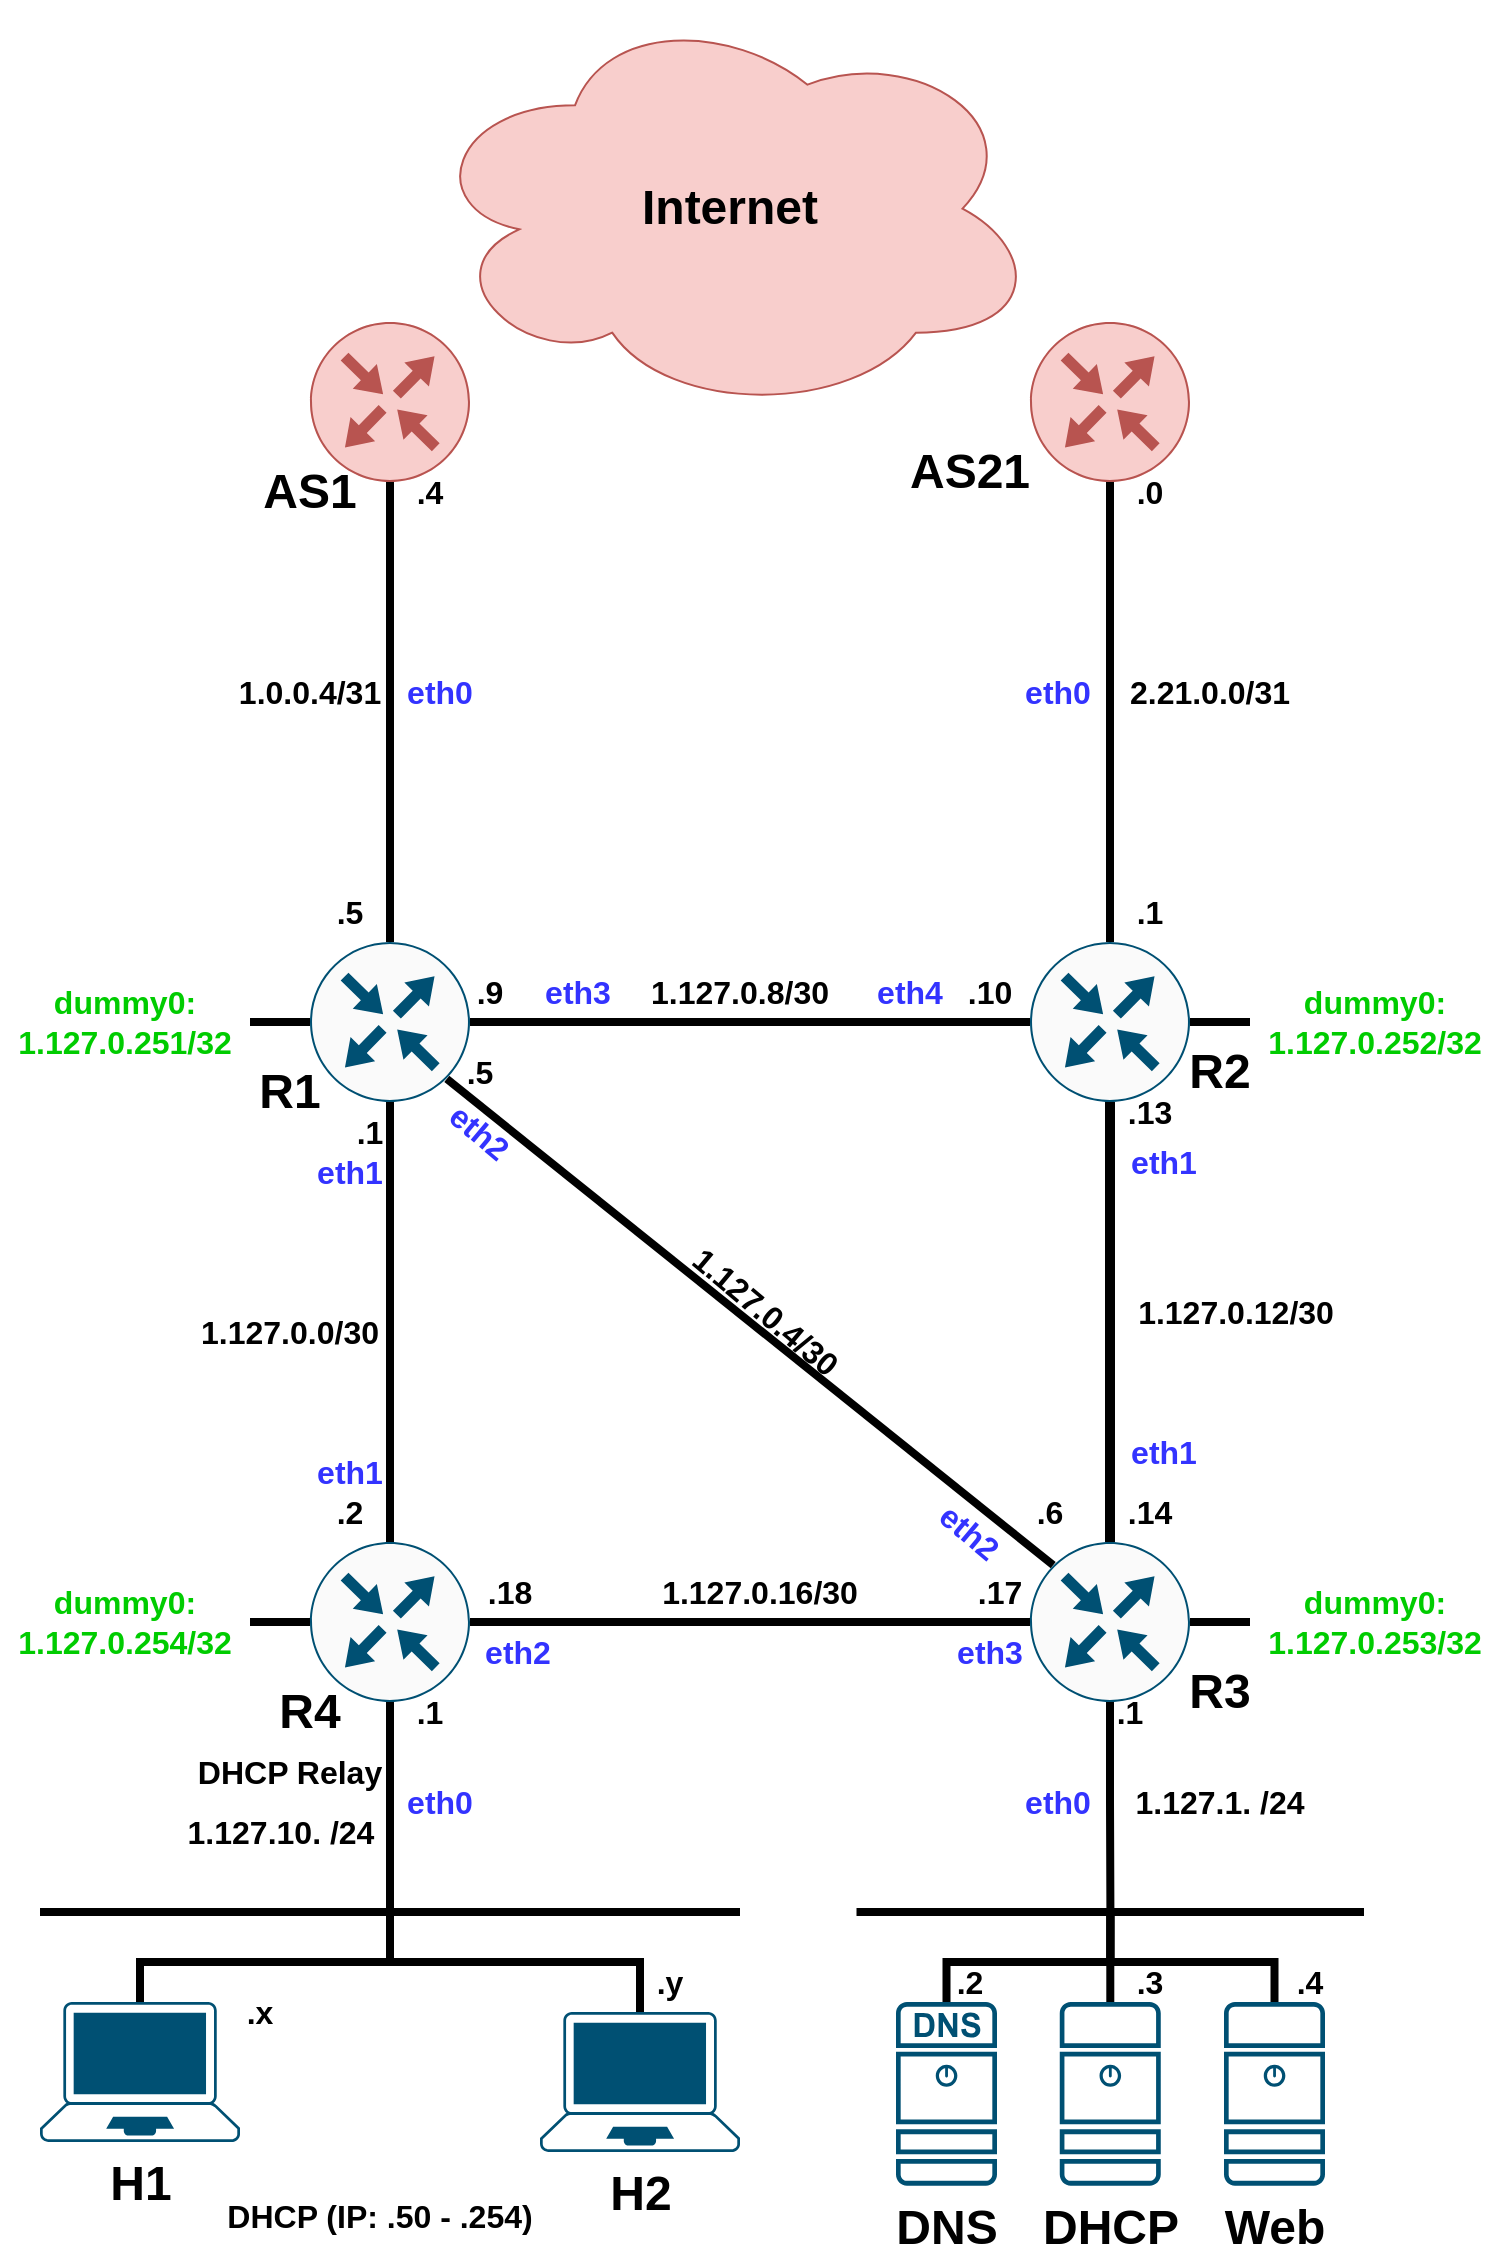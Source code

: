 <mxfile version="24.7.16">
  <diagram id="6a731a19-8d31-9384-78a2-239565b7b9f0" name="Page-1">
    <mxGraphModel dx="1122" dy="1901" grid="1" gridSize="10" guides="1" tooltips="1" connect="1" arrows="1" fold="1" page="1" pageScale="1" pageWidth="827" pageHeight="1169" background="none" math="0" shadow="0">
      <root>
        <mxCell id="0" />
        <mxCell id="1" parent="0" />
        <mxCell id="h0AL50Lepu56JF0wdNvR-8" style="edgeStyle=orthogonalEdgeStyle;rounded=0;orthogonalLoop=1;jettySize=auto;html=1;strokeWidth=4;endArrow=none;endFill=0;" edge="1" parent="1" source="ItPB-mEAVBlqhZSRhztY-2257" target="h0AL50Lepu56JF0wdNvR-2">
          <mxGeometry relative="1" as="geometry" />
        </mxCell>
        <mxCell id="ItPB-mEAVBlqhZSRhztY-2257" value="" style="sketch=0;points=[[0.5,0,0],[1,0.5,0],[0.5,1,0],[0,0.5,0],[0.145,0.145,0],[0.856,0.145,0],[0.855,0.856,0],[0.145,0.855,0]];verticalLabelPosition=bottom;html=1;verticalAlign=top;aspect=fixed;align=center;pointerEvents=1;shape=mxgraph.cisco19.rect;prIcon=router;fillColor=#FAFAFA;strokeColor=#005073;" parent="1" vertex="1">
          <mxGeometry x="280" y="140" width="80" height="80" as="geometry" />
        </mxCell>
        <mxCell id="h0AL50Lepu56JF0wdNvR-10" style="edgeStyle=orthogonalEdgeStyle;rounded=0;orthogonalLoop=1;jettySize=auto;html=1;strokeWidth=4;endArrow=none;endFill=0;" edge="1" parent="1" source="ItPB-mEAVBlqhZSRhztY-2258" target="h0AL50Lepu56JF0wdNvR-3">
          <mxGeometry relative="1" as="geometry" />
        </mxCell>
        <mxCell id="ItPB-mEAVBlqhZSRhztY-2258" value="" style="sketch=0;points=[[0.5,0,0],[1,0.5,0],[0.5,1,0],[0,0.5,0],[0.145,0.145,0],[0.856,0.145,0],[0.855,0.856,0],[0.145,0.855,0]];verticalLabelPosition=bottom;html=1;verticalAlign=top;aspect=fixed;align=center;pointerEvents=1;shape=mxgraph.cisco19.rect;prIcon=router;fillColor=#FAFAFA;strokeColor=#005073;" parent="1" vertex="1">
          <mxGeometry x="640" y="140" width="80" height="80" as="geometry" />
        </mxCell>
        <mxCell id="ItPB-mEAVBlqhZSRhztY-2261" style="edgeStyle=orthogonalEdgeStyle;rounded=0;orthogonalLoop=1;jettySize=auto;html=1;entryX=0.5;entryY=1;entryDx=0;entryDy=0;entryPerimeter=0;endArrow=none;endFill=0;strokeWidth=4;" parent="1" source="ItPB-mEAVBlqhZSRhztY-2259" target="ItPB-mEAVBlqhZSRhztY-2257" edge="1">
          <mxGeometry relative="1" as="geometry">
            <mxPoint x="320" y="240" as="targetPoint" />
          </mxGeometry>
        </mxCell>
        <mxCell id="ItPB-mEAVBlqhZSRhztY-2262" style="edgeStyle=orthogonalEdgeStyle;rounded=0;orthogonalLoop=1;jettySize=auto;html=1;endArrow=none;endFill=0;strokeWidth=4;" parent="1" source="ItPB-mEAVBlqhZSRhztY-2259" target="ItPB-mEAVBlqhZSRhztY-2260" edge="1">
          <mxGeometry relative="1" as="geometry" />
        </mxCell>
        <mxCell id="ItPB-mEAVBlqhZSRhztY-2289" style="edgeStyle=orthogonalEdgeStyle;rounded=0;orthogonalLoop=1;jettySize=auto;html=1;endArrow=none;endFill=0;strokeWidth=4;" parent="1" source="ItPB-mEAVBlqhZSRhztY-2259" target="ItPB-mEAVBlqhZSRhztY-2279" edge="1">
          <mxGeometry relative="1" as="geometry" />
        </mxCell>
        <mxCell id="h0AL50Lepu56JF0wdNvR-9" style="edgeStyle=orthogonalEdgeStyle;rounded=0;orthogonalLoop=1;jettySize=auto;html=1;entryX=1;entryY=0.5;entryDx=0;entryDy=0;strokeWidth=4;endArrow=none;endFill=0;" edge="1" parent="1" source="ItPB-mEAVBlqhZSRhztY-2259" target="h0AL50Lepu56JF0wdNvR-6">
          <mxGeometry relative="1" as="geometry" />
        </mxCell>
        <mxCell id="ItPB-mEAVBlqhZSRhztY-2259" value="" style="sketch=0;points=[[0.5,0,0],[1,0.5,0],[0.5,1,0],[0,0.5,0],[0.145,0.145,0],[0.856,0.145,0],[0.855,0.856,0],[0.145,0.855,0]];verticalLabelPosition=bottom;html=1;verticalAlign=top;aspect=fixed;align=center;pointerEvents=1;shape=mxgraph.cisco19.rect;prIcon=router;fillColor=#FAFAFA;strokeColor=#005073;" parent="1" vertex="1">
          <mxGeometry x="280" y="440" width="80" height="80" as="geometry" />
        </mxCell>
        <mxCell id="ItPB-mEAVBlqhZSRhztY-2294" style="edgeStyle=orthogonalEdgeStyle;rounded=0;orthogonalLoop=1;jettySize=auto;html=1;endArrow=none;endFill=0;strokeWidth=4;" parent="1" source="ItPB-mEAVBlqhZSRhztY-2260" target="ItPB-mEAVBlqhZSRhztY-2280" edge="1">
          <mxGeometry relative="1" as="geometry" />
        </mxCell>
        <mxCell id="h0AL50Lepu56JF0wdNvR-11" style="edgeStyle=orthogonalEdgeStyle;rounded=0;orthogonalLoop=1;jettySize=auto;html=1;strokeWidth=4;endArrow=none;endFill=0;" edge="1" parent="1" source="ItPB-mEAVBlqhZSRhztY-2260" target="h0AL50Lepu56JF0wdNvR-4">
          <mxGeometry relative="1" as="geometry" />
        </mxCell>
        <mxCell id="ItPB-mEAVBlqhZSRhztY-2260" value="" style="sketch=0;points=[[0.5,0,0],[1,0.5,0],[0.5,1,0],[0,0.5,0],[0.145,0.145,0],[0.856,0.145,0],[0.855,0.856,0],[0.145,0.855,0]];verticalLabelPosition=bottom;html=1;verticalAlign=top;aspect=fixed;align=center;pointerEvents=1;shape=mxgraph.cisco19.rect;prIcon=router;fillColor=#FAFAFA;strokeColor=#005073;" parent="1" vertex="1">
          <mxGeometry x="640" y="440" width="80" height="80" as="geometry" />
        </mxCell>
        <mxCell id="ItPB-mEAVBlqhZSRhztY-2263" style="edgeStyle=orthogonalEdgeStyle;rounded=0;orthogonalLoop=1;jettySize=auto;html=1;entryX=0.5;entryY=1;entryDx=0;entryDy=0;entryPerimeter=0;endArrow=none;endFill=0;strokeWidth=5;" parent="1" source="ItPB-mEAVBlqhZSRhztY-2260" target="ItPB-mEAVBlqhZSRhztY-2258" edge="1">
          <mxGeometry relative="1" as="geometry" />
        </mxCell>
        <mxCell id="ItPB-mEAVBlqhZSRhztY-2264" style="edgeStyle=orthogonalEdgeStyle;rounded=0;orthogonalLoop=1;jettySize=auto;html=1;entryX=0;entryY=0.5;entryDx=0;entryDy=0;entryPerimeter=0;strokeWidth=4;endArrow=none;endFill=0;" parent="1" source="ItPB-mEAVBlqhZSRhztY-2257" target="ItPB-mEAVBlqhZSRhztY-2258" edge="1">
          <mxGeometry relative="1" as="geometry" />
        </mxCell>
        <mxCell id="ItPB-mEAVBlqhZSRhztY-2265" style="rounded=0;orthogonalLoop=1;jettySize=auto;html=1;entryX=0.855;entryY=0.856;entryDx=0;entryDy=0;entryPerimeter=0;endArrow=none;endFill=0;strokeWidth=4;exitX=0.145;exitY=0.145;exitDx=0;exitDy=0;exitPerimeter=0;" parent="1" source="ItPB-mEAVBlqhZSRhztY-2260" target="ItPB-mEAVBlqhZSRhztY-2257" edge="1">
          <mxGeometry relative="1" as="geometry">
            <mxPoint x="500" y="410" as="sourcePoint" />
          </mxGeometry>
        </mxCell>
        <mxCell id="ItPB-mEAVBlqhZSRhztY-2266" value="" style="sketch=0;points=[[0.5,0,0],[1,0.5,0],[0.5,1,0],[0,0.5,0],[0.145,0.145,0],[0.856,0.145,0],[0.855,0.856,0],[0.145,0.855,0]];verticalLabelPosition=bottom;html=1;verticalAlign=top;aspect=fixed;align=center;pointerEvents=1;shape=mxgraph.cisco19.rect;prIcon=router;fillColor=#f8cecc;strokeColor=#b85450;" parent="1" vertex="1">
          <mxGeometry x="280" y="-170" width="80" height="80" as="geometry" />
        </mxCell>
        <mxCell id="ItPB-mEAVBlqhZSRhztY-2267" value="" style="sketch=0;points=[[0.5,0,0],[1,0.5,0],[0.5,1,0],[0,0.5,0],[0.145,0.145,0],[0.856,0.145,0],[0.855,0.856,0],[0.145,0.855,0]];verticalLabelPosition=bottom;html=1;verticalAlign=top;aspect=fixed;align=center;pointerEvents=1;shape=mxgraph.cisco19.rect;prIcon=router;fillColor=#f8cecc;strokeColor=#b85450;" parent="1" vertex="1">
          <mxGeometry x="640" y="-170" width="80" height="80" as="geometry" />
        </mxCell>
        <mxCell id="ItPB-mEAVBlqhZSRhztY-2268" style="edgeStyle=orthogonalEdgeStyle;rounded=0;orthogonalLoop=1;jettySize=auto;html=1;entryX=0.5;entryY=1;entryDx=0;entryDy=0;entryPerimeter=0;strokeWidth=4;endArrow=none;endFill=0;" parent="1" source="ItPB-mEAVBlqhZSRhztY-2257" target="ItPB-mEAVBlqhZSRhztY-2266" edge="1">
          <mxGeometry relative="1" as="geometry" />
        </mxCell>
        <mxCell id="ItPB-mEAVBlqhZSRhztY-2269" style="edgeStyle=orthogonalEdgeStyle;rounded=0;orthogonalLoop=1;jettySize=auto;html=1;entryX=0.5;entryY=1;entryDx=0;entryDy=0;entryPerimeter=0;strokeWidth=4;endArrow=none;endFill=0;" parent="1" source="ItPB-mEAVBlqhZSRhztY-2258" target="ItPB-mEAVBlqhZSRhztY-2267" edge="1">
          <mxGeometry relative="1" as="geometry" />
        </mxCell>
        <mxCell id="ItPB-mEAVBlqhZSRhztY-2291" style="edgeStyle=orthogonalEdgeStyle;rounded=0;orthogonalLoop=1;jettySize=auto;html=1;endArrow=none;endFill=0;strokeWidth=4;" parent="1" source="ItPB-mEAVBlqhZSRhztY-2273" target="ItPB-mEAVBlqhZSRhztY-2280" edge="1">
          <mxGeometry relative="1" as="geometry" />
        </mxCell>
        <mxCell id="ItPB-mEAVBlqhZSRhztY-2273" value="&lt;font style=&quot;font-size: 24px;&quot;&gt;&lt;b&gt;DNS&lt;/b&gt;&lt;/font&gt;" style="sketch=0;points=[[0.015,0.015,0],[0.985,0.015,0],[0.985,0.985,0],[0.015,0.985,0],[0.25,0,0],[0.5,0,0],[0.75,0,0],[1,0.25,0],[1,0.5,0],[1,0.75,0],[0.75,1,0],[0.5,1,0],[0.25,1,0],[0,0.75,0],[0,0.5,0],[0,0.25,0]];verticalLabelPosition=bottom;html=1;verticalAlign=top;aspect=fixed;align=center;pointerEvents=1;shape=mxgraph.cisco19.dns_server;fillColor=#005073;strokeColor=none;" parent="1" vertex="1">
          <mxGeometry x="573" y="670" width="50.5" height="91.82" as="geometry" />
        </mxCell>
        <mxCell id="ItPB-mEAVBlqhZSRhztY-2292" style="edgeStyle=orthogonalEdgeStyle;rounded=0;orthogonalLoop=1;jettySize=auto;html=1;endArrow=none;endFill=0;strokeWidth=4;" parent="1" source="ItPB-mEAVBlqhZSRhztY-2274" target="ItPB-mEAVBlqhZSRhztY-2280" edge="1">
          <mxGeometry relative="1" as="geometry" />
        </mxCell>
        <mxCell id="ItPB-mEAVBlqhZSRhztY-2274" value="&lt;font style=&quot;font-size: 24px;&quot;&gt;&lt;b&gt;DHCP&lt;/b&gt;&lt;/font&gt;" style="sketch=0;points=[[0.015,0.015,0],[0.985,0.015,0],[0.985,0.985,0],[0.015,0.985,0],[0.25,0,0],[0.5,0,0],[0.75,0,0],[1,0.25,0],[1,0.5,0],[1,0.75,0],[0.75,1,0],[0.5,1,0],[0.25,1,0],[0,0.75,0],[0,0.5,0],[0,0.25,0]];verticalLabelPosition=bottom;html=1;verticalAlign=top;aspect=fixed;align=center;pointerEvents=1;shape=mxgraph.cisco19.server;fillColor=#005073;strokeColor=none;" parent="1" vertex="1">
          <mxGeometry x="654.88" y="670" width="50.5" height="91.82" as="geometry" />
        </mxCell>
        <mxCell id="ItPB-mEAVBlqhZSRhztY-2287" style="edgeStyle=orthogonalEdgeStyle;rounded=0;orthogonalLoop=1;jettySize=auto;html=1;strokeWidth=4;endArrow=none;endFill=0;" parent="1" source="ItPB-mEAVBlqhZSRhztY-2275" target="ItPB-mEAVBlqhZSRhztY-2279" edge="1">
          <mxGeometry relative="1" as="geometry" />
        </mxCell>
        <mxCell id="ItPB-mEAVBlqhZSRhztY-2275" value="&lt;font style=&quot;font-size: 24px;&quot;&gt;&lt;b&gt;H1&lt;/b&gt;&lt;/font&gt;" style="points=[[0.13,0.02,0],[0.5,0,0],[0.87,0.02,0],[0.885,0.4,0],[0.985,0.985,0],[0.5,1,0],[0.015,0.985,0],[0.115,0.4,0]];verticalLabelPosition=bottom;sketch=0;html=1;verticalAlign=top;aspect=fixed;align=center;pointerEvents=1;shape=mxgraph.cisco19.laptop;fillColor=#005073;strokeColor=none;" parent="1" vertex="1">
          <mxGeometry x="145" y="670" width="100" height="70" as="geometry" />
        </mxCell>
        <mxCell id="ItPB-mEAVBlqhZSRhztY-2288" style="edgeStyle=orthogonalEdgeStyle;rounded=0;orthogonalLoop=1;jettySize=auto;html=1;endArrow=none;endFill=0;strokeWidth=4;" parent="1" source="ItPB-mEAVBlqhZSRhztY-2276" target="ItPB-mEAVBlqhZSRhztY-2279" edge="1">
          <mxGeometry relative="1" as="geometry">
            <Array as="points">
              <mxPoint x="445" y="650" />
              <mxPoint x="320" y="650" />
            </Array>
          </mxGeometry>
        </mxCell>
        <mxCell id="ItPB-mEAVBlqhZSRhztY-2276" value="&lt;font style=&quot;font-size: 24px;&quot;&gt;&lt;b&gt;H2&lt;/b&gt;&lt;/font&gt;" style="points=[[0.13,0.02,0],[0.5,0,0],[0.87,0.02,0],[0.885,0.4,0],[0.985,0.985,0],[0.5,1,0],[0.015,0.985,0],[0.115,0.4,0]];verticalLabelPosition=bottom;sketch=0;html=1;verticalAlign=top;aspect=fixed;align=center;pointerEvents=1;shape=mxgraph.cisco19.laptop;fillColor=#005073;strokeColor=none;" parent="1" vertex="1">
          <mxGeometry x="395" y="675" width="100" height="70" as="geometry" />
        </mxCell>
        <mxCell id="ItPB-mEAVBlqhZSRhztY-2293" style="edgeStyle=orthogonalEdgeStyle;rounded=0;orthogonalLoop=1;jettySize=auto;html=1;endArrow=none;endFill=0;strokeWidth=4;" parent="1" source="ItPB-mEAVBlqhZSRhztY-2277" target="ItPB-mEAVBlqhZSRhztY-2280" edge="1">
          <mxGeometry relative="1" as="geometry" />
        </mxCell>
        <mxCell id="ItPB-mEAVBlqhZSRhztY-2277" value="&lt;font style=&quot;font-size: 24px;&quot;&gt;&lt;b&gt;Web&lt;/b&gt;&lt;/font&gt;" style="sketch=0;points=[[0.015,0.015,0],[0.985,0.015,0],[0.985,0.985,0],[0.015,0.985,0],[0.25,0,0],[0.5,0,0],[0.75,0,0],[1,0.25,0],[1,0.5,0],[1,0.75,0],[0.75,1,0],[0.5,1,0],[0.25,1,0],[0,0.75,0],[0,0.5,0],[0,0.25,0]];verticalLabelPosition=bottom;html=1;verticalAlign=top;aspect=fixed;align=center;pointerEvents=1;shape=mxgraph.cisco19.server;fillColor=#005073;strokeColor=none;" parent="1" vertex="1">
          <mxGeometry x="737" y="670" width="50.5" height="91.82" as="geometry" />
        </mxCell>
        <mxCell id="ItPB-mEAVBlqhZSRhztY-2279" value="" style="line;strokeWidth=4;html=1;perimeter=backbonePerimeter;points=[];outlineConnect=0;" parent="1" vertex="1">
          <mxGeometry x="145" y="620" width="350" height="10" as="geometry" />
        </mxCell>
        <mxCell id="ItPB-mEAVBlqhZSRhztY-2280" value="" style="line;strokeWidth=4;html=1;perimeter=backbonePerimeter;points=[];outlineConnect=0;" parent="1" vertex="1">
          <mxGeometry x="553.25" y="620" width="253.75" height="10" as="geometry" />
        </mxCell>
        <mxCell id="ItPB-mEAVBlqhZSRhztY-2295" value="&lt;b style=&quot;font-size: 24px; text-wrap: nowrap;&quot;&gt;R1&lt;/b&gt;" style="text;html=1;align=center;verticalAlign=middle;whiteSpace=wrap;rounded=0;" parent="1" vertex="1">
          <mxGeometry x="240" y="200" width="60" height="30" as="geometry" />
        </mxCell>
        <mxCell id="ItPB-mEAVBlqhZSRhztY-2296" value="&lt;b style=&quot;font-size: 24px; text-wrap: nowrap;&quot;&gt;R4&lt;/b&gt;" style="text;html=1;align=center;verticalAlign=middle;whiteSpace=wrap;rounded=0;" parent="1" vertex="1">
          <mxGeometry x="250" y="510" width="60" height="30" as="geometry" />
        </mxCell>
        <mxCell id="ItPB-mEAVBlqhZSRhztY-2297" value="&lt;b style=&quot;font-size: 24px; text-wrap: nowrap;&quot;&gt;R2&lt;/b&gt;" style="text;html=1;align=center;verticalAlign=middle;whiteSpace=wrap;rounded=0;" parent="1" vertex="1">
          <mxGeometry x="705.38" y="190" width="60" height="30" as="geometry" />
        </mxCell>
        <mxCell id="ItPB-mEAVBlqhZSRhztY-2298" value="&lt;b style=&quot;font-size: 24px; text-wrap: nowrap;&quot;&gt;R3&lt;/b&gt;" style="text;html=1;align=center;verticalAlign=middle;whiteSpace=wrap;rounded=0;" parent="1" vertex="1">
          <mxGeometry x="705.38" y="500" width="60" height="30" as="geometry" />
        </mxCell>
        <mxCell id="ItPB-mEAVBlqhZSRhztY-2299" value="&lt;b style=&quot;font-size: 24px; text-wrap: nowrap;&quot;&gt;AS1&lt;/b&gt;" style="text;html=1;align=center;verticalAlign=middle;whiteSpace=wrap;rounded=0;" parent="1" vertex="1">
          <mxGeometry x="250" y="-100" width="60" height="30" as="geometry" />
        </mxCell>
        <mxCell id="ItPB-mEAVBlqhZSRhztY-2300" value="&lt;b style=&quot;font-size: 24px; text-wrap: nowrap;&quot;&gt;AS21&lt;/b&gt;" style="text;html=1;align=center;verticalAlign=middle;whiteSpace=wrap;rounded=0;" parent="1" vertex="1">
          <mxGeometry x="580" y="-110" width="60" height="30" as="geometry" />
        </mxCell>
        <mxCell id="ItPB-mEAVBlqhZSRhztY-2301" value="&lt;font style=&quot;font-size: 16px;&quot;&gt;&lt;b&gt;1.0.0.4/31&lt;/b&gt;&lt;/font&gt;" style="text;html=1;align=center;verticalAlign=middle;whiteSpace=wrap;rounded=0;" parent="1" vertex="1">
          <mxGeometry x="250" width="60" height="30" as="geometry" />
        </mxCell>
        <mxCell id="ItPB-mEAVBlqhZSRhztY-2302" value="&lt;font style=&quot;font-size: 16px;&quot;&gt;&lt;b&gt;.4&lt;/b&gt;&lt;/font&gt;" style="text;html=1;align=center;verticalAlign=middle;whiteSpace=wrap;rounded=0;" parent="1" vertex="1">
          <mxGeometry x="310" y="-100" width="60" height="30" as="geometry" />
        </mxCell>
        <mxCell id="ItPB-mEAVBlqhZSRhztY-2303" value="&lt;font style=&quot;font-size: 16px;&quot;&gt;&lt;b&gt;.5&lt;/b&gt;&lt;/font&gt;" style="text;html=1;align=center;verticalAlign=middle;whiteSpace=wrap;rounded=0;" parent="1" vertex="1">
          <mxGeometry x="270" y="110" width="60" height="30" as="geometry" />
        </mxCell>
        <mxCell id="ItPB-mEAVBlqhZSRhztY-2304" value="&lt;font style=&quot;font-size: 16px;&quot;&gt;&lt;b&gt;2.21.0.0/31&lt;/b&gt;&lt;/font&gt;" style="text;html=1;align=center;verticalAlign=middle;whiteSpace=wrap;rounded=0;" parent="1" vertex="1">
          <mxGeometry x="690" width="80" height="30" as="geometry" />
        </mxCell>
        <mxCell id="ItPB-mEAVBlqhZSRhztY-2305" value="&lt;font style=&quot;font-size: 16px;&quot;&gt;&lt;b&gt;.0&lt;/b&gt;&lt;/font&gt;" style="text;html=1;align=center;verticalAlign=middle;whiteSpace=wrap;rounded=0;" parent="1" vertex="1">
          <mxGeometry x="670" y="-100" width="60" height="30" as="geometry" />
        </mxCell>
        <mxCell id="ItPB-mEAVBlqhZSRhztY-2306" value="&lt;font style=&quot;font-size: 16px;&quot;&gt;&lt;b&gt;.1&lt;/b&gt;&lt;/font&gt;" style="text;html=1;align=center;verticalAlign=middle;whiteSpace=wrap;rounded=0;" parent="1" vertex="1">
          <mxGeometry x="670" y="110" width="60" height="30" as="geometry" />
        </mxCell>
        <mxCell id="ItPB-mEAVBlqhZSRhztY-2307" value="&lt;font style=&quot;font-size: 16px;&quot;&gt;&lt;b&gt;eth0&lt;/b&gt;&lt;/font&gt;" style="text;html=1;align=center;verticalAlign=middle;whiteSpace=wrap;rounded=0;fontColor=#3333FF;" parent="1" vertex="1">
          <mxGeometry x="315" width="60" height="30" as="geometry" />
        </mxCell>
        <mxCell id="ItPB-mEAVBlqhZSRhztY-2308" value="&lt;font style=&quot;font-size: 16px;&quot;&gt;&lt;b&gt;eth0&lt;/b&gt;&lt;/font&gt;" style="text;html=1;align=center;verticalAlign=middle;whiteSpace=wrap;rounded=0;fontColor=#3333FF;" parent="1" vertex="1">
          <mxGeometry x="623.5" width="60" height="30" as="geometry" />
        </mxCell>
        <mxCell id="ItPB-mEAVBlqhZSRhztY-2309" value="&lt;font style=&quot;font-size: 16px;&quot;&gt;&lt;b&gt;.9&lt;/b&gt;&lt;/font&gt;" style="text;html=1;align=center;verticalAlign=middle;whiteSpace=wrap;rounded=0;" parent="1" vertex="1">
          <mxGeometry x="340" y="150" width="60" height="30" as="geometry" />
        </mxCell>
        <mxCell id="ItPB-mEAVBlqhZSRhztY-2310" value="&lt;font style=&quot;font-size: 16px;&quot;&gt;&lt;b&gt;.10&lt;/b&gt;&lt;/font&gt;" style="text;html=1;align=center;verticalAlign=middle;whiteSpace=wrap;rounded=0;" parent="1" vertex="1">
          <mxGeometry x="590" y="150" width="60" height="30" as="geometry" />
        </mxCell>
        <mxCell id="ItPB-mEAVBlqhZSRhztY-2311" value="&lt;font style=&quot;font-size: 16px;&quot;&gt;&lt;b&gt;1.127.0.8/30&lt;/b&gt;&lt;/font&gt;" style="text;html=1;align=center;verticalAlign=middle;whiteSpace=wrap;rounded=0;" parent="1" vertex="1">
          <mxGeometry x="450" y="150" width="90" height="30" as="geometry" />
        </mxCell>
        <mxCell id="ItPB-mEAVBlqhZSRhztY-2312" value="&lt;font style=&quot;font-size: 16px;&quot;&gt;&lt;b&gt;eth3&lt;/b&gt;&lt;/font&gt;" style="text;html=1;align=center;verticalAlign=middle;whiteSpace=wrap;rounded=0;fontColor=#3333FF;" parent="1" vertex="1">
          <mxGeometry x="384" y="150" width="60" height="30" as="geometry" />
        </mxCell>
        <mxCell id="ItPB-mEAVBlqhZSRhztY-2313" value="&lt;font style=&quot;font-size: 16px;&quot;&gt;&lt;b&gt;eth4&lt;/b&gt;&lt;/font&gt;" style="text;html=1;align=center;verticalAlign=middle;whiteSpace=wrap;rounded=0;fontColor=#3333FF;" parent="1" vertex="1">
          <mxGeometry x="550" y="150" width="60" height="30" as="geometry" />
        </mxCell>
        <mxCell id="ItPB-mEAVBlqhZSRhztY-2314" value="&lt;font style=&quot;font-size: 16px;&quot;&gt;&lt;b&gt;.1&lt;/b&gt;&lt;/font&gt;" style="text;html=1;align=center;verticalAlign=middle;whiteSpace=wrap;rounded=0;" parent="1" vertex="1">
          <mxGeometry x="280" y="220" width="60" height="30" as="geometry" />
        </mxCell>
        <mxCell id="ItPB-mEAVBlqhZSRhztY-2315" value="&lt;font style=&quot;font-size: 16px;&quot;&gt;&lt;b&gt;.2&lt;/b&gt;&lt;/font&gt;" style="text;html=1;align=center;verticalAlign=middle;whiteSpace=wrap;rounded=0;" parent="1" vertex="1">
          <mxGeometry x="270" y="410" width="60" height="30" as="geometry" />
        </mxCell>
        <mxCell id="ItPB-mEAVBlqhZSRhztY-2316" value="&lt;font style=&quot;font-size: 16px;&quot;&gt;&lt;b&gt;1.127.0.0/30&lt;/b&gt;&lt;/font&gt;" style="text;html=1;align=center;verticalAlign=middle;whiteSpace=wrap;rounded=0;" parent="1" vertex="1">
          <mxGeometry x="225" y="320" width="90" height="30" as="geometry" />
        </mxCell>
        <mxCell id="ItPB-mEAVBlqhZSRhztY-2317" value="&lt;font style=&quot;font-size: 16px;&quot;&gt;&lt;b&gt;eth1&lt;/b&gt;&lt;/font&gt;" style="text;html=1;align=center;verticalAlign=middle;whiteSpace=wrap;rounded=0;fontColor=#3333FF;" parent="1" vertex="1">
          <mxGeometry x="270" y="240" width="60" height="30" as="geometry" />
        </mxCell>
        <mxCell id="ItPB-mEAVBlqhZSRhztY-2318" value="&lt;font style=&quot;font-size: 16px;&quot;&gt;&lt;b&gt;eth1&lt;/b&gt;&lt;/font&gt;" style="text;html=1;align=center;verticalAlign=middle;whiteSpace=wrap;rounded=0;fontColor=#3333FF;" parent="1" vertex="1">
          <mxGeometry x="270" y="390" width="60" height="30" as="geometry" />
        </mxCell>
        <mxCell id="ItPB-mEAVBlqhZSRhztY-2319" value="&lt;font style=&quot;font-size: 16px;&quot;&gt;&lt;b&gt;.5&lt;/b&gt;&lt;/font&gt;" style="text;html=1;align=center;verticalAlign=middle;whiteSpace=wrap;rounded=0;" parent="1" vertex="1">
          <mxGeometry x="335" y="190" width="60" height="30" as="geometry" />
        </mxCell>
        <mxCell id="ItPB-mEAVBlqhZSRhztY-2320" value="&lt;font style=&quot;font-size: 16px;&quot;&gt;&lt;b&gt;.6&lt;/b&gt;&lt;/font&gt;" style="text;html=1;align=center;verticalAlign=middle;whiteSpace=wrap;rounded=0;" parent="1" vertex="1">
          <mxGeometry x="620" y="410" width="60" height="30" as="geometry" />
        </mxCell>
        <mxCell id="ItPB-mEAVBlqhZSRhztY-2322" value="&lt;font style=&quot;font-size: 16px;&quot;&gt;&lt;b&gt;1.127.0.4/30&lt;/b&gt;&lt;/font&gt;" style="text;html=1;align=center;verticalAlign=middle;whiteSpace=wrap;rounded=0;rotation=40;" parent="1" vertex="1">
          <mxGeometry x="463.25" y="310" width="90" height="30" as="geometry" />
        </mxCell>
        <mxCell id="ItPB-mEAVBlqhZSRhztY-2323" value="&lt;font style=&quot;font-size: 16px;&quot;&gt;&lt;b&gt;eth2&lt;/b&gt;&lt;/font&gt;" style="text;html=1;align=center;verticalAlign=middle;whiteSpace=wrap;rounded=0;rotation=40;fontColor=#3333FF;" parent="1" vertex="1">
          <mxGeometry x="335" y="220" width="60" height="30" as="geometry" />
        </mxCell>
        <mxCell id="ItPB-mEAVBlqhZSRhztY-2324" value="&lt;font style=&quot;font-size: 16px;&quot;&gt;&lt;b&gt;eth2&lt;/b&gt;&lt;/font&gt;" style="text;html=1;align=center;verticalAlign=middle;whiteSpace=wrap;rounded=0;rotation=40;fontColor=#3333FF;" parent="1" vertex="1">
          <mxGeometry x="580" y="420" width="60" height="30" as="geometry" />
        </mxCell>
        <mxCell id="ItPB-mEAVBlqhZSRhztY-2325" value="&lt;font style=&quot;font-size: 16px;&quot;&gt;&lt;b&gt;.18&lt;/b&gt;&lt;/font&gt;" style="text;html=1;align=center;verticalAlign=middle;whiteSpace=wrap;rounded=0;" parent="1" vertex="1">
          <mxGeometry x="350" y="450" width="60" height="30" as="geometry" />
        </mxCell>
        <mxCell id="ItPB-mEAVBlqhZSRhztY-2326" value="&lt;font style=&quot;font-size: 16px;&quot;&gt;&lt;b&gt;.17&lt;/b&gt;&lt;/font&gt;" style="text;html=1;align=center;verticalAlign=middle;whiteSpace=wrap;rounded=0;" parent="1" vertex="1">
          <mxGeometry x="594.88" y="450" width="60" height="30" as="geometry" />
        </mxCell>
        <mxCell id="ItPB-mEAVBlqhZSRhztY-2327" value="&lt;font style=&quot;font-size: 16px;&quot;&gt;&lt;b&gt;1.127.0.16&lt;/b&gt;&lt;/font&gt;&lt;b style=&quot;background-color: initial; font-size: 16px;&quot;&gt;/30&lt;/b&gt;" style="text;html=1;align=center;verticalAlign=middle;whiteSpace=wrap;rounded=0;" parent="1" vertex="1">
          <mxGeometry x="460" y="450" width="90" height="30" as="geometry" />
        </mxCell>
        <mxCell id="ItPB-mEAVBlqhZSRhztY-2328" value="&lt;font style=&quot;font-size: 16px;&quot;&gt;&lt;b&gt;eth2&lt;/b&gt;&lt;/font&gt;" style="text;html=1;align=center;verticalAlign=middle;whiteSpace=wrap;rounded=0;fontColor=#3333FF;" parent="1" vertex="1">
          <mxGeometry x="353.5" y="480" width="60" height="30" as="geometry" />
        </mxCell>
        <mxCell id="ItPB-mEAVBlqhZSRhztY-2329" value="&lt;font style=&quot;font-size: 16px;&quot;&gt;&lt;b&gt;eth3&lt;/b&gt;&lt;/font&gt;" style="text;html=1;align=center;verticalAlign=middle;whiteSpace=wrap;rounded=0;fontColor=#3333FF;" parent="1" vertex="1">
          <mxGeometry x="590" y="480" width="60" height="30" as="geometry" />
        </mxCell>
        <mxCell id="ItPB-mEAVBlqhZSRhztY-2330" value="&lt;font style=&quot;font-size: 16px;&quot;&gt;&lt;b&gt;eth0&lt;/b&gt;&lt;/font&gt;" style="text;html=1;align=center;verticalAlign=middle;whiteSpace=wrap;rounded=0;fontColor=#3333FF;" parent="1" vertex="1">
          <mxGeometry x="315" y="555" width="60" height="30" as="geometry" />
        </mxCell>
        <mxCell id="ItPB-mEAVBlqhZSRhztY-2331" value="&lt;font style=&quot;font-size: 16px;&quot;&gt;&lt;b&gt;.1&lt;/b&gt;&lt;/font&gt;" style="text;html=1;align=center;verticalAlign=middle;whiteSpace=wrap;rounded=0;" parent="1" vertex="1">
          <mxGeometry x="310" y="510" width="60" height="30" as="geometry" />
        </mxCell>
        <mxCell id="ItPB-mEAVBlqhZSRhztY-2333" value="&lt;font style=&quot;font-size: 16px;&quot;&gt;&lt;b&gt;1.127.10. /24&lt;/b&gt;&lt;/font&gt;" style="text;html=1;align=center;verticalAlign=middle;whiteSpace=wrap;rounded=0;" parent="1" vertex="1">
          <mxGeometry x="212.5" y="570" width="105" height="30" as="geometry" />
        </mxCell>
        <mxCell id="ItPB-mEAVBlqhZSRhztY-2336" value="&lt;font style=&quot;font-size: 16px;&quot;&gt;&lt;b&gt;.x&lt;/b&gt;&lt;/font&gt;" style="text;html=1;align=center;verticalAlign=middle;whiteSpace=wrap;rounded=0;" parent="1" vertex="1">
          <mxGeometry x="225" y="660.0" width="60" height="30" as="geometry" />
        </mxCell>
        <mxCell id="ItPB-mEAVBlqhZSRhztY-2337" value="&lt;font style=&quot;font-size: 16px;&quot;&gt;&lt;b&gt;.y&lt;/b&gt;&lt;/font&gt;" style="text;html=1;align=center;verticalAlign=middle;whiteSpace=wrap;rounded=0;" parent="1" vertex="1">
          <mxGeometry x="430" y="645.0" width="60" height="30" as="geometry" />
        </mxCell>
        <mxCell id="ItPB-mEAVBlqhZSRhztY-2338" value="&lt;span style=&quot;font-size: 16px;&quot;&gt;&lt;b&gt;DHCP (IP: .50 - .254)&lt;/b&gt;&lt;/span&gt;" style="text;html=1;align=center;verticalAlign=middle;whiteSpace=wrap;rounded=0;" parent="1" vertex="1">
          <mxGeometry x="230" y="761.82" width="170" height="30" as="geometry" />
        </mxCell>
        <mxCell id="ItPB-mEAVBlqhZSRhztY-2339" value="&lt;font style=&quot;font-size: 16px;&quot;&gt;&lt;b&gt;1.127.0.12/30&lt;/b&gt;&lt;/font&gt;" style="text;html=1;align=center;verticalAlign=middle;whiteSpace=wrap;rounded=0;" parent="1" vertex="1">
          <mxGeometry x="697.5" y="310" width="90" height="30" as="geometry" />
        </mxCell>
        <mxCell id="ItPB-mEAVBlqhZSRhztY-2340" value="&lt;font style=&quot;font-size: 16px;&quot;&gt;&lt;b&gt;.13&lt;/b&gt;&lt;/font&gt;" style="text;html=1;align=center;verticalAlign=middle;whiteSpace=wrap;rounded=0;" parent="1" vertex="1">
          <mxGeometry x="670" y="210" width="60" height="30" as="geometry" />
        </mxCell>
        <mxCell id="ItPB-mEAVBlqhZSRhztY-2341" value="&lt;font style=&quot;font-size: 16px;&quot;&gt;&lt;b&gt;.14&lt;/b&gt;&lt;/font&gt;" style="text;html=1;align=center;verticalAlign=middle;whiteSpace=wrap;rounded=0;" parent="1" vertex="1">
          <mxGeometry x="670" y="410" width="60" height="30" as="geometry" />
        </mxCell>
        <mxCell id="ItPB-mEAVBlqhZSRhztY-2342" value="&lt;font style=&quot;font-size: 16px;&quot;&gt;&lt;b&gt;.1&lt;/b&gt;&lt;/font&gt;" style="text;html=1;align=center;verticalAlign=middle;whiteSpace=wrap;rounded=0;" parent="1" vertex="1">
          <mxGeometry x="660" y="510" width="60" height="30" as="geometry" />
        </mxCell>
        <mxCell id="ItPB-mEAVBlqhZSRhztY-2344" value="&lt;font style=&quot;font-size: 16px;&quot;&gt;&lt;b&gt;1.127.1.&amp;nbsp;&lt;/b&gt;&lt;/font&gt;&lt;b style=&quot;background-color: initial; font-size: 16px;&quot;&gt;/24&lt;/b&gt;" style="text;html=1;align=center;verticalAlign=middle;whiteSpace=wrap;rounded=0;" parent="1" vertex="1">
          <mxGeometry x="690" y="555" width="90" height="30" as="geometry" />
        </mxCell>
        <mxCell id="ItPB-mEAVBlqhZSRhztY-2345" value="&lt;font style=&quot;font-size: 16px;&quot;&gt;&lt;b&gt;.2&lt;/b&gt;&lt;/font&gt;" style="text;html=1;align=center;verticalAlign=middle;whiteSpace=wrap;rounded=0;" parent="1" vertex="1">
          <mxGeometry x="580" y="645" width="60" height="30" as="geometry" />
        </mxCell>
        <mxCell id="ItPB-mEAVBlqhZSRhztY-2346" value="&lt;font style=&quot;font-size: 16px;&quot;&gt;&lt;b&gt;.3&lt;/b&gt;&lt;/font&gt;" style="text;html=1;align=center;verticalAlign=middle;whiteSpace=wrap;rounded=0;" parent="1" vertex="1">
          <mxGeometry x="670" y="645" width="60" height="30" as="geometry" />
        </mxCell>
        <mxCell id="ItPB-mEAVBlqhZSRhztY-2347" value="&lt;font style=&quot;font-size: 16px;&quot;&gt;&lt;b&gt;.4&lt;/b&gt;&lt;/font&gt;" style="text;html=1;align=center;verticalAlign=middle;whiteSpace=wrap;rounded=0;" parent="1" vertex="1">
          <mxGeometry x="750" y="645" width="60" height="30" as="geometry" />
        </mxCell>
        <mxCell id="ItPB-mEAVBlqhZSRhztY-2348" value="&lt;font style=&quot;font-size: 16px;&quot;&gt;&lt;b&gt;eth1&lt;/b&gt;&lt;/font&gt;" style="text;html=1;align=center;verticalAlign=middle;whiteSpace=wrap;rounded=0;fontColor=#3333FF;" parent="1" vertex="1">
          <mxGeometry x="677" y="235" width="60" height="30" as="geometry" />
        </mxCell>
        <mxCell id="ItPB-mEAVBlqhZSRhztY-2350" value="&lt;font style=&quot;font-size: 16px;&quot;&gt;&lt;b&gt;eth0&lt;/b&gt;&lt;/font&gt;" style="text;html=1;align=center;verticalAlign=middle;whiteSpace=wrap;rounded=0;fontColor=#3333FF;" parent="1" vertex="1">
          <mxGeometry x="623.5" y="555" width="60" height="30" as="geometry" />
        </mxCell>
        <mxCell id="ItPB-mEAVBlqhZSRhztY-2351" value="&lt;font style=&quot;font-size: 16px;&quot;&gt;&lt;b&gt;eth1&lt;/b&gt;&lt;/font&gt;" style="text;html=1;align=center;verticalAlign=middle;whiteSpace=wrap;rounded=0;fontColor=#3333FF;" parent="1" vertex="1">
          <mxGeometry x="677" y="380" width="60" height="30" as="geometry" />
        </mxCell>
        <mxCell id="ItPB-mEAVBlqhZSRhztY-2352" value="&lt;font style=&quot;font-size: 24px;&quot;&gt;&lt;b&gt;Internet&lt;/b&gt;&lt;/font&gt;" style="ellipse;shape=cloud;whiteSpace=wrap;html=1;fillColor=#f8cecc;strokeColor=#b85450;" parent="1" vertex="1">
          <mxGeometry x="335" y="-330" width="310" height="206.67" as="geometry" />
        </mxCell>
        <mxCell id="h0AL50Lepu56JF0wdNvR-1" value="&lt;font style=&quot;font-size: 16px;&quot;&gt;&lt;b&gt;DHCP Relay&lt;/b&gt;&lt;/font&gt;" style="text;html=1;align=center;verticalAlign=middle;whiteSpace=wrap;rounded=0;" vertex="1" parent="1">
          <mxGeometry x="215" y="540" width="110" height="30" as="geometry" />
        </mxCell>
        <mxCell id="h0AL50Lepu56JF0wdNvR-2" value="&lt;font color=&quot;#00cc00&quot; style=&quot;font-size: 16px;&quot;&gt;&lt;b&gt;dummy0:&lt;/b&gt;&lt;/font&gt;&lt;div style=&quot;font-size: 16px;&quot;&gt;&lt;font color=&quot;#00cc00&quot; style=&quot;font-size: 16px;&quot;&gt;&lt;b&gt;1.127.0.251/32&lt;/b&gt;&lt;/font&gt;&lt;/div&gt;" style="text;html=1;align=center;verticalAlign=middle;whiteSpace=wrap;rounded=0;" vertex="1" parent="1">
          <mxGeometry x="125" y="160" width="125" height="40" as="geometry" />
        </mxCell>
        <mxCell id="h0AL50Lepu56JF0wdNvR-3" value="&lt;font color=&quot;#00cc00&quot; style=&quot;font-size: 16px;&quot;&gt;&lt;b&gt;dummy0:&lt;/b&gt;&lt;/font&gt;&lt;div style=&quot;font-size: 16px;&quot;&gt;&lt;font color=&quot;#00cc00&quot; style=&quot;font-size: 16px;&quot;&gt;&lt;b&gt;1.127.0.252/32&lt;/b&gt;&lt;/font&gt;&lt;/div&gt;" style="text;html=1;align=center;verticalAlign=middle;whiteSpace=wrap;rounded=0;" vertex="1" parent="1">
          <mxGeometry x="750" y="160" width="125" height="40" as="geometry" />
        </mxCell>
        <mxCell id="h0AL50Lepu56JF0wdNvR-4" value="&lt;font color=&quot;#00cc00&quot; style=&quot;font-size: 16px;&quot;&gt;&lt;b&gt;dummy0:&lt;/b&gt;&lt;/font&gt;&lt;div style=&quot;font-size: 16px;&quot;&gt;&lt;font color=&quot;#00cc00&quot; style=&quot;font-size: 16px;&quot;&gt;&lt;b&gt;1.127.0.253/32&lt;/b&gt;&lt;/font&gt;&lt;/div&gt;" style="text;html=1;align=center;verticalAlign=middle;whiteSpace=wrap;rounded=0;" vertex="1" parent="1">
          <mxGeometry x="750" y="460" width="125" height="40" as="geometry" />
        </mxCell>
        <mxCell id="h0AL50Lepu56JF0wdNvR-5" style="edgeStyle=orthogonalEdgeStyle;rounded=0;orthogonalLoop=1;jettySize=auto;html=1;exitX=0.5;exitY=1;exitDx=0;exitDy=0;" edge="1" parent="1" source="h0AL50Lepu56JF0wdNvR-4" target="h0AL50Lepu56JF0wdNvR-4">
          <mxGeometry relative="1" as="geometry" />
        </mxCell>
        <mxCell id="h0AL50Lepu56JF0wdNvR-6" value="&lt;font color=&quot;#00cc00&quot; style=&quot;font-size: 16px;&quot;&gt;&lt;b&gt;dummy0:&lt;/b&gt;&lt;/font&gt;&lt;div style=&quot;font-size: 16px;&quot;&gt;&lt;font color=&quot;#00cc00&quot; style=&quot;font-size: 16px;&quot;&gt;&lt;b&gt;1.127.0.254/32&lt;/b&gt;&lt;/font&gt;&lt;/div&gt;" style="text;html=1;align=center;verticalAlign=middle;whiteSpace=wrap;rounded=0;" vertex="1" parent="1">
          <mxGeometry x="125" y="460" width="125" height="40" as="geometry" />
        </mxCell>
      </root>
    </mxGraphModel>
  </diagram>
</mxfile>
